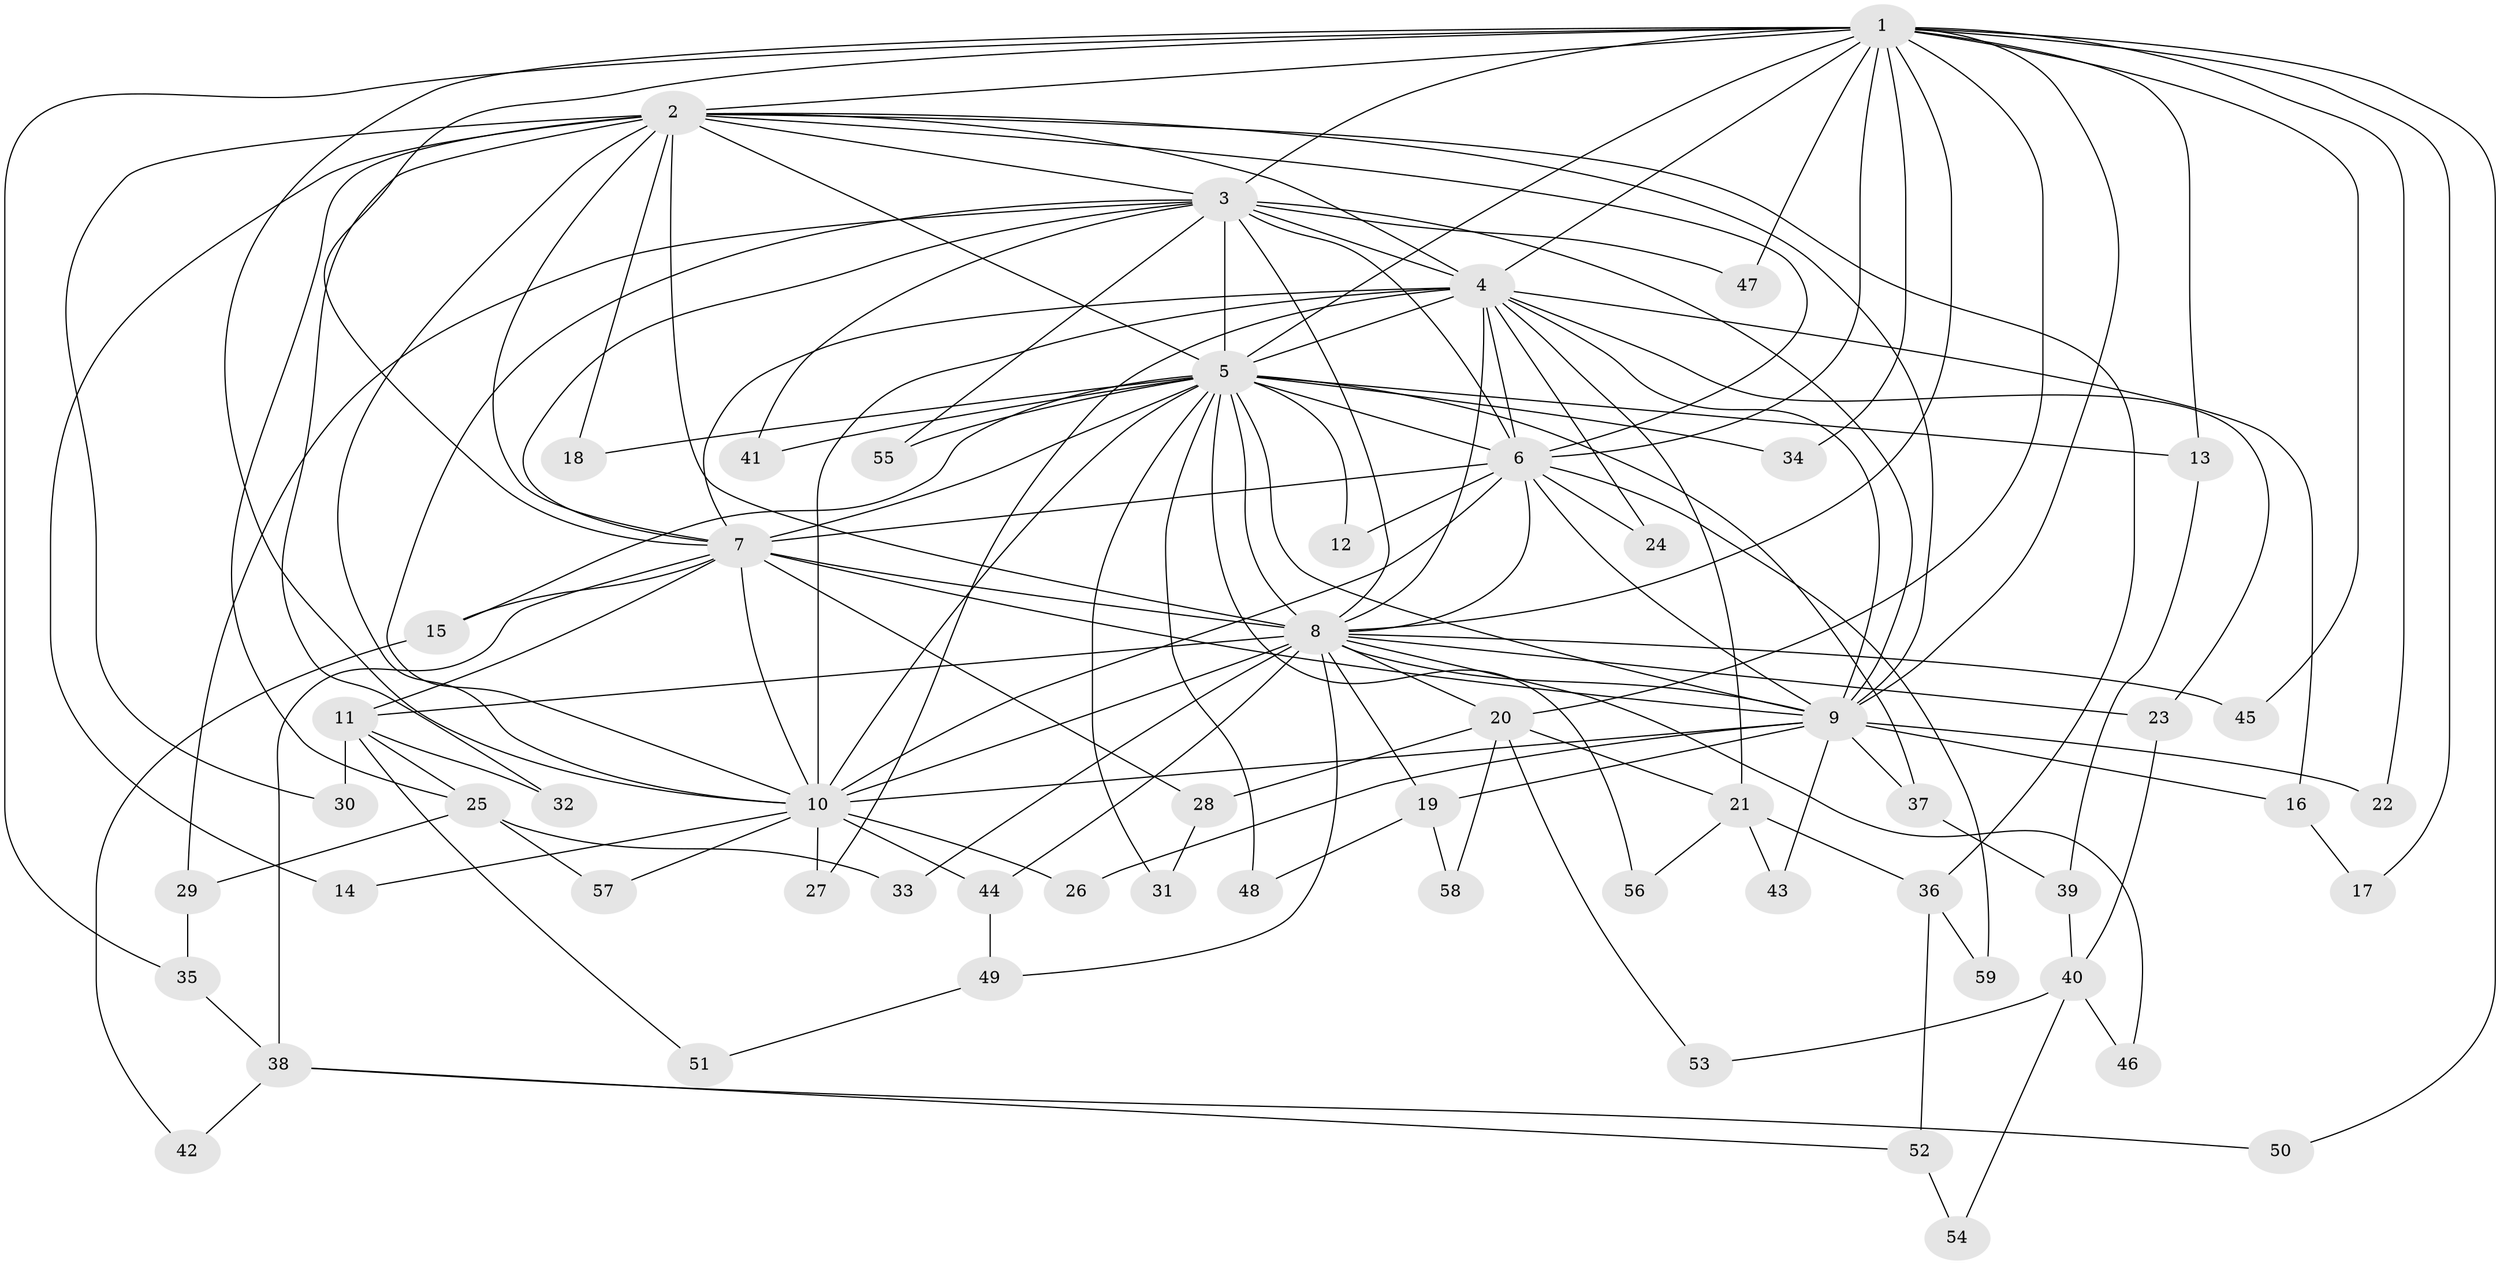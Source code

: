 // coarse degree distribution, {13: 0.04878048780487805, 14: 0.04878048780487805, 15: 0.024390243902439025, 21: 0.024390243902439025, 12: 0.024390243902439025, 5: 0.0975609756097561, 2: 0.43902439024390244, 4: 0.07317073170731707, 3: 0.1951219512195122, 6: 0.024390243902439025}
// Generated by graph-tools (version 1.1) at 2025/51/02/27/25 19:51:42]
// undirected, 59 vertices, 143 edges
graph export_dot {
graph [start="1"]
  node [color=gray90,style=filled];
  1;
  2;
  3;
  4;
  5;
  6;
  7;
  8;
  9;
  10;
  11;
  12;
  13;
  14;
  15;
  16;
  17;
  18;
  19;
  20;
  21;
  22;
  23;
  24;
  25;
  26;
  27;
  28;
  29;
  30;
  31;
  32;
  33;
  34;
  35;
  36;
  37;
  38;
  39;
  40;
  41;
  42;
  43;
  44;
  45;
  46;
  47;
  48;
  49;
  50;
  51;
  52;
  53;
  54;
  55;
  56;
  57;
  58;
  59;
  1 -- 2;
  1 -- 3;
  1 -- 4;
  1 -- 5;
  1 -- 6;
  1 -- 7;
  1 -- 8;
  1 -- 9;
  1 -- 10;
  1 -- 13;
  1 -- 17;
  1 -- 20;
  1 -- 22;
  1 -- 34;
  1 -- 35;
  1 -- 45;
  1 -- 47;
  1 -- 50;
  2 -- 3;
  2 -- 4;
  2 -- 5;
  2 -- 6;
  2 -- 7;
  2 -- 8;
  2 -- 9;
  2 -- 10;
  2 -- 14;
  2 -- 18;
  2 -- 25;
  2 -- 30;
  2 -- 32;
  2 -- 36;
  3 -- 4;
  3 -- 5;
  3 -- 6;
  3 -- 7;
  3 -- 8;
  3 -- 9;
  3 -- 10;
  3 -- 29;
  3 -- 41;
  3 -- 47;
  3 -- 55;
  4 -- 5;
  4 -- 6;
  4 -- 7;
  4 -- 8;
  4 -- 9;
  4 -- 10;
  4 -- 16;
  4 -- 21;
  4 -- 23;
  4 -- 24;
  4 -- 27;
  5 -- 6;
  5 -- 7;
  5 -- 8;
  5 -- 9;
  5 -- 10;
  5 -- 12;
  5 -- 13;
  5 -- 15;
  5 -- 18;
  5 -- 31;
  5 -- 34;
  5 -- 37;
  5 -- 41;
  5 -- 48;
  5 -- 55;
  5 -- 56;
  6 -- 7;
  6 -- 8;
  6 -- 9;
  6 -- 10;
  6 -- 12;
  6 -- 24;
  6 -- 59;
  7 -- 8;
  7 -- 9;
  7 -- 10;
  7 -- 11;
  7 -- 15;
  7 -- 28;
  7 -- 38;
  8 -- 9;
  8 -- 10;
  8 -- 11;
  8 -- 19;
  8 -- 20;
  8 -- 23;
  8 -- 33;
  8 -- 44;
  8 -- 45;
  8 -- 46;
  8 -- 49;
  9 -- 10;
  9 -- 16;
  9 -- 19;
  9 -- 22;
  9 -- 26;
  9 -- 37;
  9 -- 43;
  10 -- 14;
  10 -- 26;
  10 -- 27;
  10 -- 44;
  10 -- 57;
  11 -- 25;
  11 -- 30;
  11 -- 32;
  11 -- 51;
  13 -- 39;
  15 -- 42;
  16 -- 17;
  19 -- 48;
  19 -- 58;
  20 -- 21;
  20 -- 28;
  20 -- 53;
  20 -- 58;
  21 -- 36;
  21 -- 43;
  21 -- 56;
  23 -- 40;
  25 -- 29;
  25 -- 33;
  25 -- 57;
  28 -- 31;
  29 -- 35;
  35 -- 38;
  36 -- 52;
  36 -- 59;
  37 -- 39;
  38 -- 42;
  38 -- 50;
  38 -- 52;
  39 -- 40;
  40 -- 46;
  40 -- 53;
  40 -- 54;
  44 -- 49;
  49 -- 51;
  52 -- 54;
}
